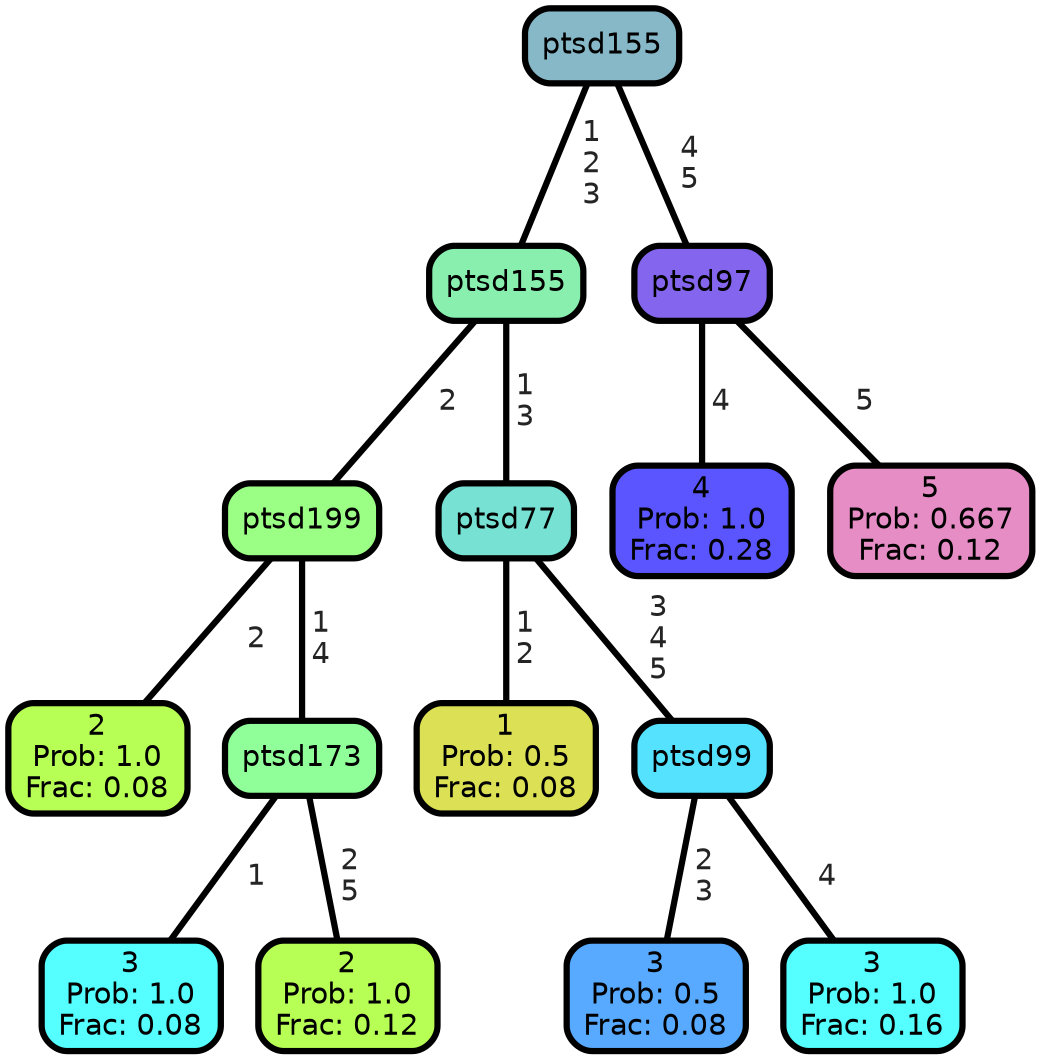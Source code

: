 graph Tree {
node [shape=box, style="filled, rounded",color="black",penwidth="3",fontcolor="black",                 fontname=helvetica] ;
graph [ranksep="0 equally", splines=straight,                 bgcolor=transparent, dpi=200] ;
edge [fontname=helvetica, fontweight=bold,fontcolor=grey14,color=black] ;
0 [label="2
Prob: 1.0
Frac: 0.08", fillcolor="#b8ff55"] ;
1 [label="ptsd199", fillcolor="#9bff85"] ;
2 [label="3
Prob: 1.0
Frac: 0.08", fillcolor="#55ffff"] ;
3 [label="ptsd173", fillcolor="#90ff99"] ;
4 [label="2
Prob: 1.0
Frac: 0.12", fillcolor="#b8ff55"] ;
5 [label="ptsd155", fillcolor="#88efaf"] ;
6 [label="1
Prob: 0.5
Frac: 0.08", fillcolor="#dbe055"] ;
7 [label="ptsd77", fillcolor="#77e2d4"] ;
8 [label="3
Prob: 0.5
Frac: 0.08", fillcolor="#57aaff"] ;
9 [label="ptsd99", fillcolor="#55e2ff"] ;
10 [label="3
Prob: 1.0
Frac: 0.16", fillcolor="#55ffff"] ;
11 [label="ptsd155", fillcolor="#86b8c8"] ;
12 [label="4
Prob: 1.0
Frac: 0.28", fillcolor="#5a55ff"] ;
13 [label="ptsd97", fillcolor="#8466ee"] ;
14 [label="5
Prob: 0.667
Frac: 0.12", fillcolor="#e78dc6"] ;
1 -- 0 [label=" 2",penwidth=3] ;
1 -- 3 [label=" 1\n 4",penwidth=3] ;
3 -- 2 [label=" 1",penwidth=3] ;
3 -- 4 [label=" 2\n 5",penwidth=3] ;
5 -- 1 [label=" 2",penwidth=3] ;
5 -- 7 [label=" 1\n 3",penwidth=3] ;
7 -- 6 [label=" 1\n 2",penwidth=3] ;
7 -- 9 [label=" 3\n 4\n 5",penwidth=3] ;
9 -- 8 [label=" 2\n 3",penwidth=3] ;
9 -- 10 [label=" 4",penwidth=3] ;
11 -- 5 [label=" 1\n 2\n 3",penwidth=3] ;
11 -- 13 [label=" 4\n 5",penwidth=3] ;
13 -- 12 [label=" 4",penwidth=3] ;
13 -- 14 [label=" 5",penwidth=3] ;
{rank = same;}}